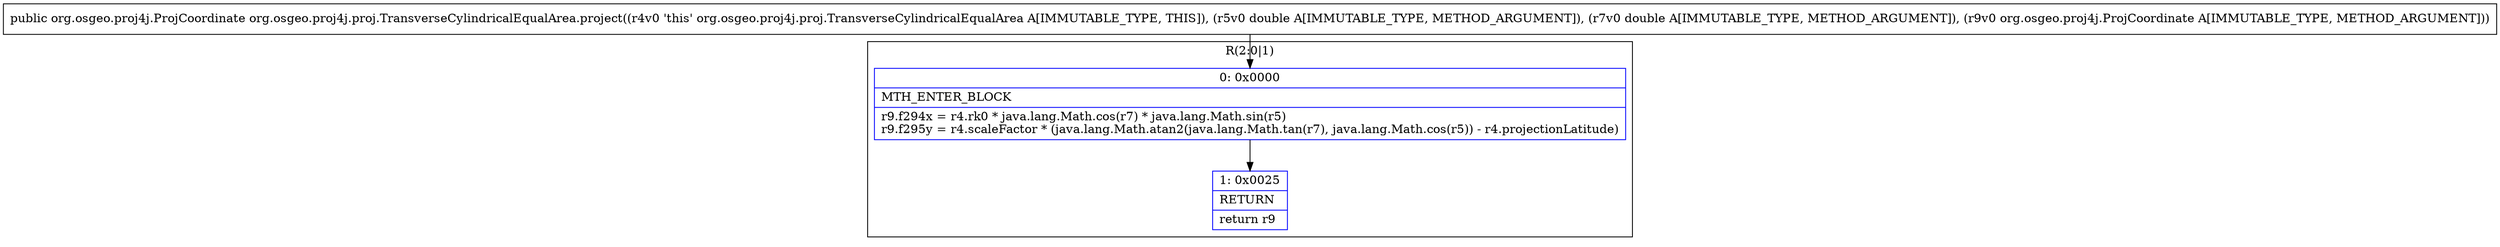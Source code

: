 digraph "CFG fororg.osgeo.proj4j.proj.TransverseCylindricalEqualArea.project(DDLorg\/osgeo\/proj4j\/ProjCoordinate;)Lorg\/osgeo\/proj4j\/ProjCoordinate;" {
subgraph cluster_Region_1632628424 {
label = "R(2:0|1)";
node [shape=record,color=blue];
Node_0 [shape=record,label="{0\:\ 0x0000|MTH_ENTER_BLOCK\l|r9.f294x = r4.rk0 * java.lang.Math.cos(r7) * java.lang.Math.sin(r5)\lr9.f295y = r4.scaleFactor * (java.lang.Math.atan2(java.lang.Math.tan(r7), java.lang.Math.cos(r5)) \- r4.projectionLatitude)\l}"];
Node_1 [shape=record,label="{1\:\ 0x0025|RETURN\l|return r9\l}"];
}
MethodNode[shape=record,label="{public org.osgeo.proj4j.ProjCoordinate org.osgeo.proj4j.proj.TransverseCylindricalEqualArea.project((r4v0 'this' org.osgeo.proj4j.proj.TransverseCylindricalEqualArea A[IMMUTABLE_TYPE, THIS]), (r5v0 double A[IMMUTABLE_TYPE, METHOD_ARGUMENT]), (r7v0 double A[IMMUTABLE_TYPE, METHOD_ARGUMENT]), (r9v0 org.osgeo.proj4j.ProjCoordinate A[IMMUTABLE_TYPE, METHOD_ARGUMENT])) }"];
MethodNode -> Node_0;
Node_0 -> Node_1;
}

